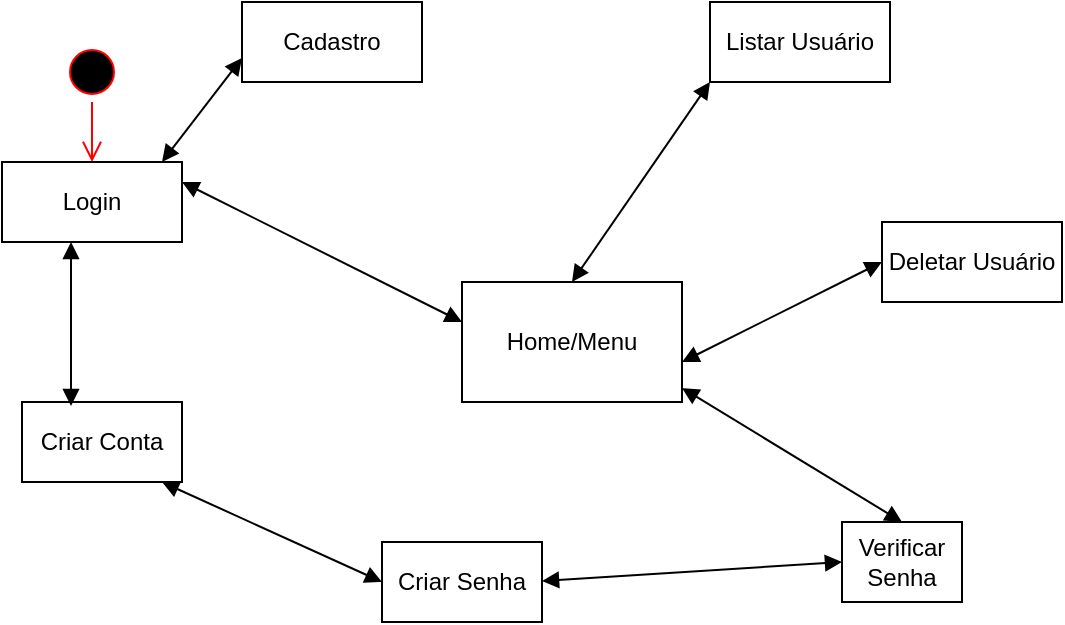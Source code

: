 <mxfile version="24.8.6">
  <diagram name="Página-1" id="_6UP4Udb5UN6mgTAkbMI">
    <mxGraphModel grid="1" page="1" gridSize="10" guides="1" tooltips="1" connect="1" arrows="1" fold="1" pageScale="1" pageWidth="827" pageHeight="1169" math="0" shadow="0">
      <root>
        <mxCell id="0" />
        <mxCell id="1" parent="0" />
        <mxCell id="7cWQm6zVsopK5xbnibGr-5" value="Login" style="html=1;whiteSpace=wrap;" vertex="1" parent="1">
          <mxGeometry x="60" y="160" width="90" height="40" as="geometry" />
        </mxCell>
        <mxCell id="7cWQm6zVsopK5xbnibGr-6" value="&lt;font style=&quot;vertical-align: inherit;&quot;&gt;&lt;font style=&quot;vertical-align: inherit;&quot;&gt;Criar Conta&lt;/font&gt;&lt;/font&gt;" style="html=1;whiteSpace=wrap;" vertex="1" parent="1">
          <mxGeometry x="70" y="280" width="80" height="40" as="geometry" />
        </mxCell>
        <mxCell id="7cWQm6zVsopK5xbnibGr-22" value="Cadastro" style="html=1;whiteSpace=wrap;" vertex="1" parent="1">
          <mxGeometry x="180" y="80" width="90" height="40" as="geometry" />
        </mxCell>
        <mxCell id="7cWQm6zVsopK5xbnibGr-23" value="" style="endArrow=block;startArrow=block;endFill=1;startFill=1;html=1;rounded=0;exitX=0;exitY=0.75;exitDx=0;exitDy=0;" edge="1" parent="1">
          <mxGeometry width="160" relative="1" as="geometry">
            <mxPoint x="180" y="108" as="sourcePoint" />
            <mxPoint x="140" y="160" as="targetPoint" />
          </mxGeometry>
        </mxCell>
        <mxCell id="7cWQm6zVsopK5xbnibGr-24" value="" style="endArrow=block;startArrow=block;endFill=1;startFill=1;html=1;rounded=0;exitX=0;exitY=0.75;exitDx=0;exitDy=0;" edge="1" parent="1">
          <mxGeometry width="160" relative="1" as="geometry">
            <mxPoint x="94.5" y="200" as="sourcePoint" />
            <mxPoint x="94.5" y="282" as="targetPoint" />
          </mxGeometry>
        </mxCell>
        <mxCell id="7cWQm6zVsopK5xbnibGr-26" value="" style="endArrow=block;startArrow=block;endFill=1;startFill=1;html=1;rounded=0;entryX=0;entryY=0.5;entryDx=0;entryDy=0;" edge="1" parent="1" target="V76mUjO9nwAhEKwHjkpg-12">
          <mxGeometry width="160" relative="1" as="geometry">
            <mxPoint x="140" y="320" as="sourcePoint" />
            <mxPoint x="180" y="380" as="targetPoint" />
          </mxGeometry>
        </mxCell>
        <mxCell id="7cWQm6zVsopK5xbnibGr-27" value="Home/Menu" style="html=1;whiteSpace=wrap;" vertex="1" parent="1">
          <mxGeometry x="290" y="220" width="110" height="60" as="geometry" />
        </mxCell>
        <mxCell id="7cWQm6zVsopK5xbnibGr-29" value="" style="endArrow=block;startArrow=block;endFill=1;startFill=1;html=1;rounded=0;exitX=0;exitY=0.5;exitDx=0;exitDy=0;" edge="1" parent="1">
          <mxGeometry width="160" relative="1" as="geometry">
            <mxPoint x="290" y="240" as="sourcePoint" />
            <mxPoint x="150" y="170" as="targetPoint" />
            <Array as="points" />
          </mxGeometry>
        </mxCell>
        <mxCell id="V76mUjO9nwAhEKwHjkpg-5" value="&lt;font style=&quot;vertical-align: inherit;&quot;&gt;&lt;font style=&quot;vertical-align: inherit;&quot;&gt;Listar Usuário&lt;/font&gt;&lt;/font&gt;" style="rounded=0;whiteSpace=wrap;html=1;" vertex="1" parent="1">
          <mxGeometry x="414" y="80" width="90" height="40" as="geometry" />
        </mxCell>
        <mxCell id="V76mUjO9nwAhEKwHjkpg-6" value="" style="endArrow=block;startArrow=block;endFill=1;startFill=1;html=1;rounded=0;exitX=0.5;exitY=0;exitDx=0;exitDy=0;entryX=0;entryY=1;entryDx=0;entryDy=0;" edge="1" parent="1" source="7cWQm6zVsopK5xbnibGr-27" target="V76mUjO9nwAhEKwHjkpg-5">
          <mxGeometry width="160" relative="1" as="geometry">
            <mxPoint x="337.5" y="215" as="sourcePoint" />
            <mxPoint x="400" y="130" as="targetPoint" />
            <Array as="points" />
          </mxGeometry>
        </mxCell>
        <mxCell id="V76mUjO9nwAhEKwHjkpg-8" value="&lt;font style=&quot;vertical-align: inherit;&quot;&gt;&lt;font style=&quot;vertical-align: inherit;&quot;&gt;Verificar Senha&lt;/font&gt;&lt;/font&gt;" style="rounded=0;whiteSpace=wrap;html=1;" vertex="1" parent="1">
          <mxGeometry x="480" y="340" width="60" height="40" as="geometry" />
        </mxCell>
        <mxCell id="V76mUjO9nwAhEKwHjkpg-10" value="" style="endArrow=block;startArrow=block;endFill=1;startFill=1;html=1;rounded=0;entryX=0.609;entryY=1.05;entryDx=0;entryDy=0;entryPerimeter=0;exitX=0.5;exitY=0;exitDx=0;exitDy=0;" edge="1" parent="1" source="V76mUjO9nwAhEKwHjkpg-8">
          <mxGeometry width="160" relative="1" as="geometry">
            <mxPoint x="530" y="350" as="sourcePoint" />
            <mxPoint x="400" y="273" as="targetPoint" />
            <Array as="points" />
          </mxGeometry>
        </mxCell>
        <mxCell id="V76mUjO9nwAhEKwHjkpg-12" value="Criar Senha" style="rounded=0;whiteSpace=wrap;html=1;" vertex="1" parent="1">
          <mxGeometry x="250" y="350" width="80" height="40" as="geometry" />
        </mxCell>
        <mxCell id="V76mUjO9nwAhEKwHjkpg-15" value="&lt;font style=&quot;vertical-align: inherit;&quot;&gt;&lt;font style=&quot;vertical-align: inherit;&quot;&gt;Deletar Usuário&lt;/font&gt;&lt;/font&gt;" style="html=1;whiteSpace=wrap;" vertex="1" parent="1">
          <mxGeometry x="500" y="190" width="90" height="40" as="geometry" />
        </mxCell>
        <mxCell id="V76mUjO9nwAhEKwHjkpg-16" value="" style="endArrow=block;startArrow=block;endFill=1;startFill=1;html=1;rounded=0;entryX=0;entryY=0.5;entryDx=0;entryDy=0;" edge="1" parent="1" target="V76mUjO9nwAhEKwHjkpg-15">
          <mxGeometry width="160" relative="1" as="geometry">
            <mxPoint x="400" y="260" as="sourcePoint" />
            <mxPoint x="470" y="210" as="targetPoint" />
          </mxGeometry>
        </mxCell>
        <mxCell id="V76mUjO9nwAhEKwHjkpg-34" value="" style="ellipse;html=1;shape=startState;fillColor=#000000;strokeColor=#ff0000;" vertex="1" parent="1">
          <mxGeometry x="90" y="100" width="30" height="30" as="geometry" />
        </mxCell>
        <mxCell id="V76mUjO9nwAhEKwHjkpg-35" value="" style="edgeStyle=orthogonalEdgeStyle;html=1;verticalAlign=bottom;endArrow=open;endSize=8;strokeColor=#ff0000;rounded=0;entryX=0.5;entryY=0;entryDx=0;entryDy=0;" edge="1" parent="1" source="V76mUjO9nwAhEKwHjkpg-34" target="7cWQm6zVsopK5xbnibGr-5">
          <mxGeometry relative="1" as="geometry">
            <mxPoint x="105" y="140" as="targetPoint" />
          </mxGeometry>
        </mxCell>
        <mxCell id="MQlkAnB_hu1x1wY4hK25-3" value="" style="endArrow=block;startArrow=block;endFill=1;startFill=1;html=1;rounded=0;entryX=0;entryY=0.5;entryDx=0;entryDy=0;exitX=1;exitY=0.75;exitDx=0;exitDy=0;" edge="1" parent="1" target="V76mUjO9nwAhEKwHjkpg-8">
          <mxGeometry width="160" relative="1" as="geometry">
            <mxPoint x="330" y="369.5" as="sourcePoint" />
            <mxPoint x="470" y="369.5" as="targetPoint" />
            <Array as="points" />
          </mxGeometry>
        </mxCell>
      </root>
    </mxGraphModel>
  </diagram>
</mxfile>
